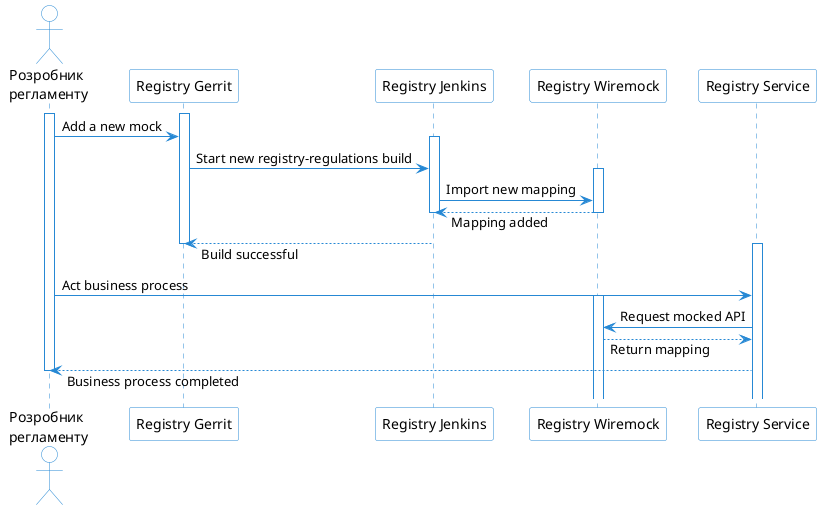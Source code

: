 @startuml

skinparam shadowing false
skinparam DatabaseBackgroundColor white
skinparam DatabaseBorderColor #2688d4
skinparam QueueBackgroundColor white
skinparam QueueBorderColor #2688d4
skinparam NoteBackgroundColor white
skinparam NoteBorderColor #2688d4
skinparam EntityBackgroundColor white
skinparam EntityBorderColor #2688d4
skinparam ControlBackgroundColor white
skinparam ControlBorderColor #2688d4
skinparam ActorBackgroundColor white

skinparam sequence {
    ArrowColor #2688d4
    ActorBorderColor #2688d4
    LifeLineBorderColor #2688d4
    ParticipantBorderColor #2688d4
    ParticipantBackgroundColor white
    BoxBorderColor #2688d4
    BoxBackgroundColor white
}

skinparam responseMessageBelowArrow true

actor "Розробник\n регламенту" as Client

participant "Registry Gerrit" as Gerrit
participant "Registry Jenkins" as Jenkins
participant "Registry Wiremock" as Wiremock
participant "Registry Service" as Service



activate Client

activate Gerrit
Client -> Gerrit: Add a new mock
activate Jenkins
Gerrit -> Jenkins: Start new registry-regulations build
activate Wiremock
Jenkins -> Wiremock: Import new mapping
Jenkins <-- Wiremock: Mapping added
deactivate Wiremock
deactivate Jenkins
Gerrit <-- Jenkins: Build successful
deactivate Gerrit
activate Service
Client -> Service: Act business process
activate Wiremock
Service -> Wiremock: Request mocked API
Service <-- Wiremock: Return mapping
Client <-- Service: Business process completed

deactivate Client

@enduml